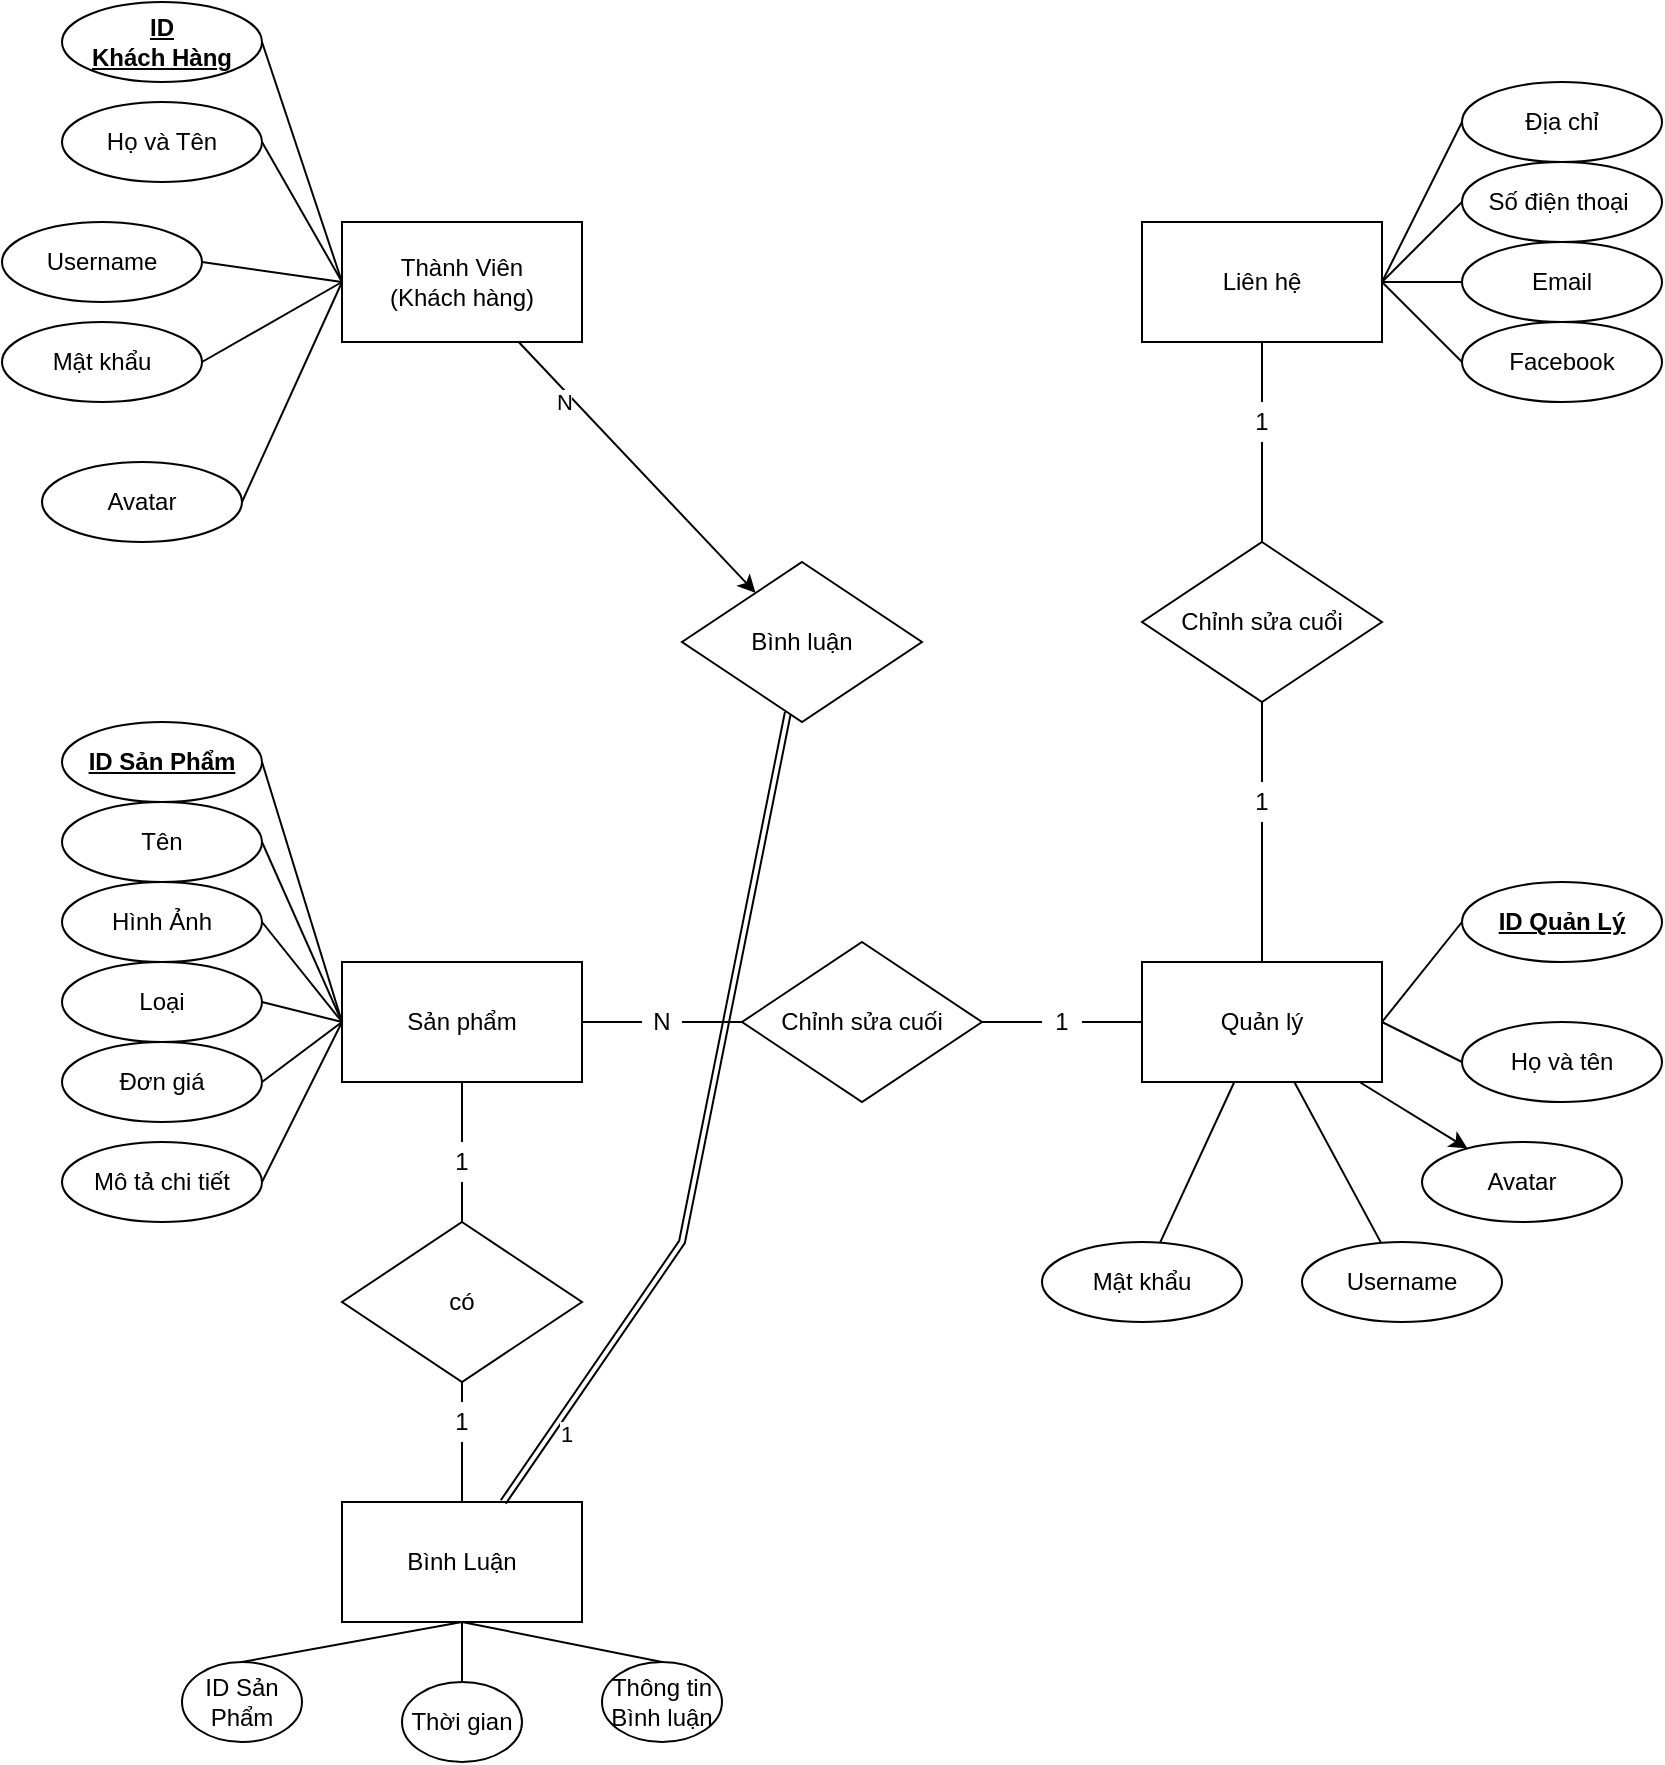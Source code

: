 <mxfile version="14.7.4" type="device"><diagram id="R2lEEEUBdFMjLlhIrx00" name="Page-1"><mxGraphModel dx="2128" dy="547" grid="1" gridSize="10" guides="1" tooltips="1" connect="1" arrows="1" fold="1" page="1" pageScale="1" pageWidth="850" pageHeight="1100" math="0" shadow="0" extFonts="Permanent Marker^https://fonts.googleapis.com/css?family=Permanent+Marker"><root><mxCell id="0"/><mxCell id="1" parent="0"/><mxCell id="H1zga3iatdKGYuslERDc-17" style="edgeStyle=none;rounded=0;orthogonalLoop=1;jettySize=auto;html=1;" edge="1" parent="1" source="VKq40Mh_r0XaEi5SrxX2-2" target="H1zga3iatdKGYuslERDc-16"><mxGeometry relative="1" as="geometry"/></mxCell><mxCell id="H1zga3iatdKGYuslERDc-19" value="N" style="edgeLabel;html=1;align=center;verticalAlign=middle;resizable=0;points=[];" vertex="1" connectable="0" parent="H1zga3iatdKGYuslERDc-17"><mxGeometry x="-0.7" y="3" relative="1" as="geometry"><mxPoint x="2" y="13" as="offset"/></mxGeometry></mxCell><mxCell id="VKq40Mh_r0XaEi5SrxX2-2" value="Thành Viên &lt;br&gt;(Khách hàng)" style="rounded=0;whiteSpace=wrap;html=1;gradientColor=none;" parent="1" vertex="1"><mxGeometry x="160" y="160" width="120" height="60" as="geometry"/></mxCell><mxCell id="H1zga3iatdKGYuslERDc-22" style="edgeStyle=none;rounded=0;orthogonalLoop=1;jettySize=auto;html=1;" edge="1" parent="1" source="VKq40Mh_r0XaEi5SrxX2-3" target="H1zga3iatdKGYuslERDc-21"><mxGeometry relative="1" as="geometry"/></mxCell><mxCell id="VKq40Mh_r0XaEi5SrxX2-3" value="Quản lý" style="rounded=0;whiteSpace=wrap;html=1;gradientColor=none;" parent="1" vertex="1"><mxGeometry x="560" y="530" width="120" height="60" as="geometry"/></mxCell><mxCell id="VKq40Mh_r0XaEi5SrxX2-4" value="Sản phẩm" style="rounded=0;whiteSpace=wrap;html=1;gradientColor=none;" parent="1" vertex="1"><mxGeometry x="160" y="530" width="120" height="60" as="geometry"/></mxCell><mxCell id="VKq40Mh_r0XaEi5SrxX2-5" value="Liên hệ" style="rounded=0;whiteSpace=wrap;html=1;gradientColor=none;" parent="1" vertex="1"><mxGeometry x="560" y="160" width="120" height="60" as="geometry"/></mxCell><mxCell id="VKq40Mh_r0XaEi5SrxX2-6" value="&lt;b&gt;&lt;u&gt;&lt;font style=&quot;font-size: 12px&quot;&gt;ID &lt;br&gt;Khách Hàng&lt;/font&gt;&lt;/u&gt;&lt;/b&gt;" style="ellipse;whiteSpace=wrap;html=1;gradientColor=none;" parent="1" vertex="1"><mxGeometry x="20" y="50" width="100" height="40" as="geometry"/></mxCell><mxCell id="VKq40Mh_r0XaEi5SrxX2-8" value="Họ và Tên" style="ellipse;whiteSpace=wrap;html=1;gradientColor=none;" parent="1" vertex="1"><mxGeometry x="20" y="100" width="100" height="40" as="geometry"/></mxCell><mxCell id="VKq40Mh_r0XaEi5SrxX2-14" value="Username" style="ellipse;whiteSpace=wrap;html=1;gradientColor=none;" parent="1" vertex="1"><mxGeometry x="-10" y="160" width="100" height="40" as="geometry"/></mxCell><mxCell id="VKq40Mh_r0XaEi5SrxX2-15" value="Mật khẩu" style="ellipse;whiteSpace=wrap;html=1;gradientColor=none;" parent="1" vertex="1"><mxGeometry x="-10" y="210" width="100" height="40" as="geometry"/></mxCell><mxCell id="VKq40Mh_r0XaEi5SrxX2-20" value="" style="endArrow=none;html=1;exitX=1;exitY=0.5;exitDx=0;exitDy=0;entryX=0;entryY=0.5;entryDx=0;entryDy=0;" parent="1" source="VKq40Mh_r0XaEi5SrxX2-15" target="VKq40Mh_r0XaEi5SrxX2-2" edge="1"><mxGeometry width="50" height="50" relative="1" as="geometry"><mxPoint x="400" y="290" as="sourcePoint"/><mxPoint x="450" y="240" as="targetPoint"/></mxGeometry></mxCell><mxCell id="VKq40Mh_r0XaEi5SrxX2-21" value="" style="endArrow=none;html=1;exitX=1;exitY=0.5;exitDx=0;exitDy=0;entryX=0;entryY=0.5;entryDx=0;entryDy=0;" parent="1" source="VKq40Mh_r0XaEi5SrxX2-14" target="VKq40Mh_r0XaEi5SrxX2-2" edge="1"><mxGeometry width="50" height="50" relative="1" as="geometry"><mxPoint x="400" y="290" as="sourcePoint"/><mxPoint x="450" y="240" as="targetPoint"/></mxGeometry></mxCell><mxCell id="VKq40Mh_r0XaEi5SrxX2-24" value="" style="endArrow=none;html=1;exitX=0;exitY=0.5;exitDx=0;exitDy=0;entryX=1;entryY=0.5;entryDx=0;entryDy=0;" parent="1" source="VKq40Mh_r0XaEi5SrxX2-2" target="VKq40Mh_r0XaEi5SrxX2-8" edge="1"><mxGeometry width="50" height="50" relative="1" as="geometry"><mxPoint x="400" y="290" as="sourcePoint"/><mxPoint x="450" y="240" as="targetPoint"/></mxGeometry></mxCell><mxCell id="VKq40Mh_r0XaEi5SrxX2-25" value="" style="endArrow=none;html=1;exitX=0;exitY=0.5;exitDx=0;exitDy=0;entryX=1;entryY=0.5;entryDx=0;entryDy=0;" parent="1" source="VKq40Mh_r0XaEi5SrxX2-2" target="VKq40Mh_r0XaEi5SrxX2-6" edge="1"><mxGeometry width="50" height="50" relative="1" as="geometry"><mxPoint x="400" y="290" as="sourcePoint"/><mxPoint x="450" y="240" as="targetPoint"/></mxGeometry></mxCell><mxCell id="VKq40Mh_r0XaEi5SrxX2-30" value="&lt;b&gt;&lt;u&gt;ID Sản Phẩm&lt;/u&gt;&lt;/b&gt;" style="ellipse;whiteSpace=wrap;html=1;gradientColor=none;" parent="1" vertex="1"><mxGeometry x="20" y="410" width="100" height="40" as="geometry"/></mxCell><mxCell id="VKq40Mh_r0XaEi5SrxX2-31" value="Tên" style="ellipse;whiteSpace=wrap;html=1;gradientColor=none;" parent="1" vertex="1"><mxGeometry x="20" y="450" width="100" height="40" as="geometry"/></mxCell><mxCell id="VKq40Mh_r0XaEi5SrxX2-32" value="Avatar" style="ellipse;whiteSpace=wrap;html=1;gradientColor=none;" parent="1" vertex="1"><mxGeometry x="10" y="280" width="100" height="40" as="geometry"/></mxCell><mxCell id="VKq40Mh_r0XaEi5SrxX2-33" value="" style="endArrow=none;html=1;exitX=1;exitY=0.5;exitDx=0;exitDy=0;entryX=0;entryY=0.5;entryDx=0;entryDy=0;" parent="1" source="VKq40Mh_r0XaEi5SrxX2-32" target="VKq40Mh_r0XaEi5SrxX2-2" edge="1"><mxGeometry width="50" height="50" relative="1" as="geometry"><mxPoint x="400" y="290" as="sourcePoint"/><mxPoint x="450" y="240" as="targetPoint"/></mxGeometry></mxCell><mxCell id="VKq40Mh_r0XaEi5SrxX2-34" value="Hình Ảnh&lt;span style=&quot;color: rgba(0 , 0 , 0 , 0) ; font-family: monospace ; font-size: 0px&quot;&gt;%3CmxGraphModel%3E%3Croot%3E%3CmxCell%20id%3D%220%22%2F%3E%3CmxCell%20id%3D%221%22%20parent%3D%220%22%2F%3E%3CmxCell%20id%3D%222%22%20value%3D%22T%C3%AAn%22%20style%3D%22ellipse%3BwhiteSpace%3Dwrap%3Bhtml%3D1%3BgradientColor%3Dnone%3B%22%20vertex%3D%221%22%20parent%3D%221%22%3E%3CmxGeometry%20x%3D%2220%22%20y%3D%22440%22%20width%3D%22100%22%20height%3D%2240%22%20as%3D%22geometry%22%2F%3E%3C%2FmxCell%3E%3C%2Froot%3E%3C%2FmxGraphModel%3E&lt;/span&gt;" style="ellipse;whiteSpace=wrap;html=1;gradientColor=none;" parent="1" vertex="1"><mxGeometry x="20" y="490" width="100" height="40" as="geometry"/></mxCell><mxCell id="VKq40Mh_r0XaEi5SrxX2-35" value="Loại" style="ellipse;whiteSpace=wrap;html=1;gradientColor=none;" parent="1" vertex="1"><mxGeometry x="20" y="530" width="100" height="40" as="geometry"/></mxCell><mxCell id="VKq40Mh_r0XaEi5SrxX2-36" value="Đơn giá" style="ellipse;whiteSpace=wrap;html=1;gradientColor=none;" parent="1" vertex="1"><mxGeometry x="20" y="570" width="100" height="40" as="geometry"/></mxCell><mxCell id="VKq40Mh_r0XaEi5SrxX2-38" value="Mô tả chi tiết" style="ellipse;whiteSpace=wrap;html=1;gradientColor=none;" parent="1" vertex="1"><mxGeometry x="20" y="620" width="100" height="40" as="geometry"/></mxCell><mxCell id="VKq40Mh_r0XaEi5SrxX2-39" value="" style="endArrow=none;html=1;entryX=1;entryY=0.5;entryDx=0;entryDy=0;exitX=0;exitY=0.5;exitDx=0;exitDy=0;" parent="1" source="VKq40Mh_r0XaEi5SrxX2-4" target="VKq40Mh_r0XaEi5SrxX2-30" edge="1"><mxGeometry width="50" height="50" relative="1" as="geometry"><mxPoint x="400" y="610" as="sourcePoint"/><mxPoint x="450" y="560" as="targetPoint"/></mxGeometry></mxCell><mxCell id="VKq40Mh_r0XaEi5SrxX2-40" value="" style="endArrow=none;html=1;exitX=0;exitY=0.5;exitDx=0;exitDy=0;entryX=1;entryY=0.5;entryDx=0;entryDy=0;" parent="1" source="VKq40Mh_r0XaEi5SrxX2-4" target="VKq40Mh_r0XaEi5SrxX2-31" edge="1"><mxGeometry width="50" height="50" relative="1" as="geometry"><mxPoint x="400" y="610" as="sourcePoint"/><mxPoint x="450" y="560" as="targetPoint"/></mxGeometry></mxCell><mxCell id="VKq40Mh_r0XaEi5SrxX2-41" value="" style="endArrow=none;html=1;exitX=0;exitY=0.5;exitDx=0;exitDy=0;entryX=1;entryY=0.5;entryDx=0;entryDy=0;" parent="1" source="VKq40Mh_r0XaEi5SrxX2-4" target="VKq40Mh_r0XaEi5SrxX2-34" edge="1"><mxGeometry width="50" height="50" relative="1" as="geometry"><mxPoint x="400" y="610" as="sourcePoint"/><mxPoint x="450" y="560" as="targetPoint"/></mxGeometry></mxCell><mxCell id="VKq40Mh_r0XaEi5SrxX2-42" value="" style="endArrow=none;html=1;exitX=0;exitY=0.5;exitDx=0;exitDy=0;entryX=1;entryY=0.5;entryDx=0;entryDy=0;" parent="1" source="VKq40Mh_r0XaEi5SrxX2-4" target="VKq40Mh_r0XaEi5SrxX2-35" edge="1"><mxGeometry width="50" height="50" relative="1" as="geometry"><mxPoint x="400" y="610" as="sourcePoint"/><mxPoint x="450" y="560" as="targetPoint"/></mxGeometry></mxCell><mxCell id="VKq40Mh_r0XaEi5SrxX2-43" value="" style="endArrow=none;html=1;exitX=0;exitY=0.5;exitDx=0;exitDy=0;entryX=1;entryY=0.5;entryDx=0;entryDy=0;" parent="1" source="VKq40Mh_r0XaEi5SrxX2-4" target="VKq40Mh_r0XaEi5SrxX2-36" edge="1"><mxGeometry width="50" height="50" relative="1" as="geometry"><mxPoint x="400" y="610" as="sourcePoint"/><mxPoint x="450" y="560" as="targetPoint"/></mxGeometry></mxCell><mxCell id="VKq40Mh_r0XaEi5SrxX2-45" value="" style="endArrow=none;html=1;entryX=0;entryY=0.5;entryDx=0;entryDy=0;exitX=1;exitY=0.5;exitDx=0;exitDy=0;" parent="1" source="VKq40Mh_r0XaEi5SrxX2-38" target="VKq40Mh_r0XaEi5SrxX2-4" edge="1"><mxGeometry width="50" height="50" relative="1" as="geometry"><mxPoint x="400" y="610" as="sourcePoint"/><mxPoint x="450" y="560" as="targetPoint"/></mxGeometry></mxCell><mxCell id="VKq40Mh_r0XaEi5SrxX2-53" value="&lt;b&gt;&lt;u&gt;ID Quản Lý&lt;/u&gt;&lt;/b&gt;" style="ellipse;whiteSpace=wrap;html=1;gradientColor=none;" parent="1" vertex="1"><mxGeometry x="720" y="490" width="100" height="40" as="geometry"/></mxCell><mxCell id="VKq40Mh_r0XaEi5SrxX2-54" value="Họ và tên" style="ellipse;whiteSpace=wrap;html=1;gradientColor=none;" parent="1" vertex="1"><mxGeometry x="720" y="560" width="100" height="40" as="geometry"/></mxCell><mxCell id="VKq40Mh_r0XaEi5SrxX2-56" value="" style="endArrow=none;html=1;strokeColor=#000000;entryX=0;entryY=0.5;entryDx=0;entryDy=0;exitX=1;exitY=0.5;exitDx=0;exitDy=0;" parent="1" source="VKq40Mh_r0XaEi5SrxX2-3" target="VKq40Mh_r0XaEi5SrxX2-53" edge="1"><mxGeometry width="50" height="50" relative="1" as="geometry"><mxPoint x="400" y="640" as="sourcePoint"/><mxPoint x="450" y="590" as="targetPoint"/></mxGeometry></mxCell><mxCell id="VKq40Mh_r0XaEi5SrxX2-57" value="" style="endArrow=none;html=1;strokeColor=#000000;entryX=0;entryY=0.5;entryDx=0;entryDy=0;exitX=1;exitY=0.5;exitDx=0;exitDy=0;" parent="1" source="VKq40Mh_r0XaEi5SrxX2-3" target="VKq40Mh_r0XaEi5SrxX2-54" edge="1"><mxGeometry width="50" height="50" relative="1" as="geometry"><mxPoint x="400" y="640" as="sourcePoint"/><mxPoint x="450" y="590" as="targetPoint"/></mxGeometry></mxCell><mxCell id="VKq40Mh_r0XaEi5SrxX2-68" value="Chỉnh sửa cuối" style="rhombus;whiteSpace=wrap;html=1;gradientColor=none;" parent="1" vertex="1"><mxGeometry x="360" y="520" width="120" height="80" as="geometry"/></mxCell><mxCell id="VKq40Mh_r0XaEi5SrxX2-69" value="" style="endArrow=none;html=1;strokeColor=#000000;exitX=0;exitY=0.5;exitDx=0;exitDy=0;entryX=1;entryY=0.5;entryDx=0;entryDy=0;startArrow=none;" parent="1" source="VKq40Mh_r0XaEi5SrxX2-129" target="VKq40Mh_r0XaEi5SrxX2-4" edge="1"><mxGeometry width="50" height="50" relative="1" as="geometry"><mxPoint x="400" y="590" as="sourcePoint"/><mxPoint x="450" y="540" as="targetPoint"/></mxGeometry></mxCell><mxCell id="VKq40Mh_r0XaEi5SrxX2-70" value="" style="endArrow=none;html=1;strokeColor=#000000;entryX=0;entryY=0.5;entryDx=0;entryDy=0;exitX=1;exitY=0.5;exitDx=0;exitDy=0;startArrow=none;" parent="1" source="VKq40Mh_r0XaEi5SrxX2-127" target="VKq40Mh_r0XaEi5SrxX2-3" edge="1"><mxGeometry width="50" height="50" relative="1" as="geometry"><mxPoint x="400" y="590" as="sourcePoint"/><mxPoint x="450" y="540" as="targetPoint"/></mxGeometry></mxCell><mxCell id="VKq40Mh_r0XaEi5SrxX2-74" value="Địa chỉ" style="ellipse;whiteSpace=wrap;html=1;gradientColor=none;" parent="1" vertex="1"><mxGeometry x="720" y="90" width="100" height="40" as="geometry"/></mxCell><mxCell id="VKq40Mh_r0XaEi5SrxX2-75" value="Số điện thoại&amp;nbsp;" style="ellipse;whiteSpace=wrap;html=1;gradientColor=none;" parent="1" vertex="1"><mxGeometry x="720" y="130" width="100" height="40" as="geometry"/></mxCell><mxCell id="VKq40Mh_r0XaEi5SrxX2-76" value="Email" style="ellipse;whiteSpace=wrap;html=1;gradientColor=none;" parent="1" vertex="1"><mxGeometry x="720" y="170" width="100" height="40" as="geometry"/></mxCell><mxCell id="VKq40Mh_r0XaEi5SrxX2-77" value="Facebook" style="ellipse;whiteSpace=wrap;html=1;gradientColor=none;" parent="1" vertex="1"><mxGeometry x="720" y="210" width="100" height="40" as="geometry"/></mxCell><mxCell id="VKq40Mh_r0XaEi5SrxX2-79" value="" style="endArrow=none;html=1;strokeColor=#000000;entryX=0;entryY=0.5;entryDx=0;entryDy=0;exitX=1;exitY=0.5;exitDx=0;exitDy=0;" parent="1" source="VKq40Mh_r0XaEi5SrxX2-5" target="VKq40Mh_r0XaEi5SrxX2-74" edge="1"><mxGeometry width="50" height="50" relative="1" as="geometry"><mxPoint x="400" y="320" as="sourcePoint"/><mxPoint x="450" y="270" as="targetPoint"/></mxGeometry></mxCell><mxCell id="VKq40Mh_r0XaEi5SrxX2-83" value="" style="endArrow=none;html=1;strokeColor=#000000;entryX=0;entryY=0.5;entryDx=0;entryDy=0;exitX=1;exitY=0.5;exitDx=0;exitDy=0;" parent="1" source="VKq40Mh_r0XaEi5SrxX2-5" target="VKq40Mh_r0XaEi5SrxX2-75" edge="1"><mxGeometry width="50" height="50" relative="1" as="geometry"><mxPoint x="400" y="320" as="sourcePoint"/><mxPoint x="450" y="270" as="targetPoint"/></mxGeometry></mxCell><mxCell id="VKq40Mh_r0XaEi5SrxX2-84" value="" style="endArrow=none;html=1;strokeColor=#000000;entryX=0;entryY=0.5;entryDx=0;entryDy=0;exitX=1;exitY=0.5;exitDx=0;exitDy=0;" parent="1" source="VKq40Mh_r0XaEi5SrxX2-5" target="VKq40Mh_r0XaEi5SrxX2-76" edge="1"><mxGeometry width="50" height="50" relative="1" as="geometry"><mxPoint x="400" y="320" as="sourcePoint"/><mxPoint x="450" y="270" as="targetPoint"/></mxGeometry></mxCell><mxCell id="VKq40Mh_r0XaEi5SrxX2-85" value="" style="endArrow=none;html=1;strokeColor=#000000;entryX=0;entryY=0.5;entryDx=0;entryDy=0;exitX=1;exitY=0.5;exitDx=0;exitDy=0;" parent="1" source="VKq40Mh_r0XaEi5SrxX2-5" target="VKq40Mh_r0XaEi5SrxX2-77" edge="1"><mxGeometry width="50" height="50" relative="1" as="geometry"><mxPoint x="400" y="320" as="sourcePoint"/><mxPoint x="450" y="270" as="targetPoint"/></mxGeometry></mxCell><mxCell id="VKq40Mh_r0XaEi5SrxX2-88" value="Bình Luận" style="rounded=0;whiteSpace=wrap;html=1;gradientColor=none;" parent="1" vertex="1"><mxGeometry x="160" y="800" width="120" height="60" as="geometry"/></mxCell><mxCell id="VKq40Mh_r0XaEi5SrxX2-89" value="có" style="rhombus;whiteSpace=wrap;html=1;gradientColor=none;" parent="1" vertex="1"><mxGeometry x="160" y="660" width="120" height="80" as="geometry"/></mxCell><mxCell id="VKq40Mh_r0XaEi5SrxX2-90" value="" style="endArrow=none;html=1;strokeColor=#000000;entryX=0.5;entryY=1;entryDx=0;entryDy=0;exitX=0.5;exitY=0;exitDx=0;exitDy=0;" parent="1" source="VKq40Mh_r0XaEi5SrxX2-89" target="VKq40Mh_r0XaEi5SrxX2-110" edge="1"><mxGeometry width="50" height="50" relative="1" as="geometry"><mxPoint x="400" y="630" as="sourcePoint"/><mxPoint x="450" y="580" as="targetPoint"/></mxGeometry></mxCell><mxCell id="VKq40Mh_r0XaEi5SrxX2-94" value="ID Sản Phẩm" style="ellipse;whiteSpace=wrap;html=1;gradientColor=none;" parent="1" vertex="1"><mxGeometry x="80" y="880" width="60" height="40" as="geometry"/></mxCell><mxCell id="VKq40Mh_r0XaEi5SrxX2-99" value="Thời gian" style="ellipse;whiteSpace=wrap;html=1;gradientColor=none;" parent="1" vertex="1"><mxGeometry x="190" y="890" width="60" height="40" as="geometry"/></mxCell><mxCell id="VKq40Mh_r0XaEi5SrxX2-100" value="Thông tin Bình luận" style="ellipse;whiteSpace=wrap;html=1;gradientColor=none;" parent="1" vertex="1"><mxGeometry x="290" y="880" width="60" height="40" as="geometry"/></mxCell><mxCell id="VKq40Mh_r0XaEi5SrxX2-102" value="" style="endArrow=none;html=1;strokeColor=#000000;exitX=0.5;exitY=0;exitDx=0;exitDy=0;" parent="1" source="VKq40Mh_r0XaEi5SrxX2-94" edge="1"><mxGeometry width="50" height="50" relative="1" as="geometry"><mxPoint x="100" y="890" as="sourcePoint"/><mxPoint x="220" y="860" as="targetPoint"/></mxGeometry></mxCell><mxCell id="VKq40Mh_r0XaEi5SrxX2-105" value="" style="endArrow=none;html=1;strokeColor=#000000;exitX=0.5;exitY=1;exitDx=0;exitDy=0;entryX=0.5;entryY=0;entryDx=0;entryDy=0;" parent="1" source="VKq40Mh_r0XaEi5SrxX2-88" target="VKq40Mh_r0XaEi5SrxX2-99" edge="1"><mxGeometry width="50" height="50" relative="1" as="geometry"><mxPoint x="180" y="910" as="sourcePoint"/><mxPoint x="250" y="890" as="targetPoint"/></mxGeometry></mxCell><mxCell id="VKq40Mh_r0XaEi5SrxX2-106" value="" style="endArrow=none;html=1;strokeColor=#000000;exitX=0.5;exitY=1;exitDx=0;exitDy=0;entryX=0.5;entryY=0;entryDx=0;entryDy=0;" parent="1" source="VKq40Mh_r0XaEi5SrxX2-88" target="VKq40Mh_r0XaEi5SrxX2-100" edge="1"><mxGeometry width="50" height="50" relative="1" as="geometry"><mxPoint x="190" y="920" as="sourcePoint"/><mxPoint x="260" y="900" as="targetPoint"/></mxGeometry></mxCell><mxCell id="VKq40Mh_r0XaEi5SrxX2-107" value="Chỉnh sửa cuổi" style="rhombus;whiteSpace=wrap;html=1;gradientColor=none;" parent="1" vertex="1"><mxGeometry x="560" y="320" width="120" height="80" as="geometry"/></mxCell><mxCell id="VKq40Mh_r0XaEi5SrxX2-108" value="" style="endArrow=none;html=1;strokeColor=#000000;entryX=0.5;entryY=1;entryDx=0;entryDy=0;exitX=0.5;exitY=0;exitDx=0;exitDy=0;" parent="1" source="VKq40Mh_r0XaEi5SrxX2-107" target="VKq40Mh_r0XaEi5SrxX2-123" edge="1"><mxGeometry width="50" height="50" relative="1" as="geometry"><mxPoint x="400" y="320" as="sourcePoint"/><mxPoint x="450" y="270" as="targetPoint"/></mxGeometry></mxCell><mxCell id="VKq40Mh_r0XaEi5SrxX2-109" value="" style="endArrow=none;html=1;strokeColor=#000000;entryX=0.5;entryY=1;entryDx=0;entryDy=0;exitX=0.5;exitY=0;exitDx=0;exitDy=0;" parent="1" source="VKq40Mh_r0XaEi5SrxX2-3" target="VKq40Mh_r0XaEi5SrxX2-125" edge="1"><mxGeometry width="50" height="50" relative="1" as="geometry"><mxPoint x="400" y="320" as="sourcePoint"/><mxPoint x="450" y="270" as="targetPoint"/></mxGeometry></mxCell><mxCell id="VKq40Mh_r0XaEi5SrxX2-113" style="edgeStyle=orthogonalEdgeStyle;rounded=1;orthogonalLoop=1;jettySize=auto;html=1;exitX=0.5;exitY=0;exitDx=0;exitDy=0;entryX=0.5;entryY=1;entryDx=0;entryDy=0;strokeColor=#000000;endArrow=none;endFill=0;" parent="1" source="VKq40Mh_r0XaEi5SrxX2-110" target="VKq40Mh_r0XaEi5SrxX2-4" edge="1"><mxGeometry relative="1" as="geometry"/></mxCell><mxCell id="VKq40Mh_r0XaEi5SrxX2-110" value="1" style="text;html=1;strokeColor=none;fillColor=none;align=center;verticalAlign=middle;whiteSpace=wrap;rounded=0;" parent="1" vertex="1"><mxGeometry x="200" y="620" width="40" height="20" as="geometry"/></mxCell><mxCell id="VKq40Mh_r0XaEi5SrxX2-114" value="" style="endArrow=none;html=1;strokeColor=#000000;entryX=0.5;entryY=1;entryDx=0;entryDy=0;" parent="1" target="VKq40Mh_r0XaEi5SrxX2-116" edge="1"><mxGeometry width="50" height="50" relative="1" as="geometry"><mxPoint x="220" y="800" as="sourcePoint"/><mxPoint x="450" y="730" as="targetPoint"/></mxGeometry></mxCell><mxCell id="VKq40Mh_r0XaEi5SrxX2-115" style="edgeStyle=orthogonalEdgeStyle;rounded=1;orthogonalLoop=1;jettySize=auto;html=1;exitX=0.5;exitY=0;exitDx=0;exitDy=0;entryX=0.5;entryY=1;entryDx=0;entryDy=0;strokeColor=#000000;endArrow=none;endFill=0;" parent="1" source="VKq40Mh_r0XaEi5SrxX2-116" edge="1"><mxGeometry relative="1" as="geometry"><mxPoint x="220" y="740" as="targetPoint"/></mxGeometry></mxCell><mxCell id="VKq40Mh_r0XaEi5SrxX2-116" value="1" style="text;html=1;strokeColor=none;fillColor=none;align=center;verticalAlign=middle;whiteSpace=wrap;rounded=0;" parent="1" vertex="1"><mxGeometry x="200" y="750" width="40" height="20" as="geometry"/></mxCell><mxCell id="VKq40Mh_r0XaEi5SrxX2-124" style="edgeStyle=orthogonalEdgeStyle;rounded=1;orthogonalLoop=1;jettySize=auto;html=1;exitX=0.5;exitY=0;exitDx=0;exitDy=0;entryX=0.5;entryY=1;entryDx=0;entryDy=0;endArrow=none;endFill=0;strokeColor=#000000;" parent="1" source="VKq40Mh_r0XaEi5SrxX2-123" target="VKq40Mh_r0XaEi5SrxX2-5" edge="1"><mxGeometry relative="1" as="geometry"/></mxCell><mxCell id="VKq40Mh_r0XaEi5SrxX2-123" value="1" style="text;html=1;strokeColor=none;fillColor=none;align=center;verticalAlign=middle;whiteSpace=wrap;rounded=0;" parent="1" vertex="1"><mxGeometry x="600" y="250" width="40" height="20" as="geometry"/></mxCell><mxCell id="VKq40Mh_r0XaEi5SrxX2-126" style="edgeStyle=orthogonalEdgeStyle;rounded=1;orthogonalLoop=1;jettySize=auto;html=1;exitX=0.5;exitY=0;exitDx=0;exitDy=0;entryX=0.5;entryY=1;entryDx=0;entryDy=0;endArrow=none;endFill=0;strokeColor=#000000;" parent="1" source="VKq40Mh_r0XaEi5SrxX2-125" target="VKq40Mh_r0XaEi5SrxX2-107" edge="1"><mxGeometry relative="1" as="geometry"/></mxCell><mxCell id="VKq40Mh_r0XaEi5SrxX2-125" value="1" style="text;html=1;strokeColor=none;fillColor=none;align=center;verticalAlign=middle;whiteSpace=wrap;rounded=0;" parent="1" vertex="1"><mxGeometry x="600" y="440" width="40" height="20" as="geometry"/></mxCell><mxCell id="VKq40Mh_r0XaEi5SrxX2-127" value="1" style="text;html=1;strokeColor=none;fillColor=none;align=center;verticalAlign=middle;whiteSpace=wrap;rounded=0;" parent="1" vertex="1"><mxGeometry x="510" y="550" width="20" height="20" as="geometry"/></mxCell><mxCell id="VKq40Mh_r0XaEi5SrxX2-128" value="" style="endArrow=none;html=1;strokeColor=#000000;entryX=0;entryY=0.5;entryDx=0;entryDy=0;exitX=1;exitY=0.5;exitDx=0;exitDy=0;" parent="1" source="VKq40Mh_r0XaEi5SrxX2-68" target="VKq40Mh_r0XaEi5SrxX2-127" edge="1"><mxGeometry width="50" height="50" relative="1" as="geometry"><mxPoint x="480" y="560" as="sourcePoint"/><mxPoint x="560" y="560" as="targetPoint"/></mxGeometry></mxCell><mxCell id="VKq40Mh_r0XaEi5SrxX2-129" value="N" style="text;html=1;strokeColor=none;fillColor=none;align=center;verticalAlign=middle;whiteSpace=wrap;rounded=0;" parent="1" vertex="1"><mxGeometry x="310" y="550" width="20" height="20" as="geometry"/></mxCell><mxCell id="VKq40Mh_r0XaEi5SrxX2-130" value="" style="endArrow=none;html=1;strokeColor=#000000;exitX=0;exitY=0.5;exitDx=0;exitDy=0;entryX=1;entryY=0.5;entryDx=0;entryDy=0;" parent="1" source="VKq40Mh_r0XaEi5SrxX2-68" target="VKq40Mh_r0XaEi5SrxX2-129" edge="1"><mxGeometry width="50" height="50" relative="1" as="geometry"><mxPoint x="360" y="560" as="sourcePoint"/><mxPoint x="280" y="560" as="targetPoint"/></mxGeometry></mxCell><mxCell id="H1zga3iatdKGYuslERDc-2" value="Username" style="ellipse;whiteSpace=wrap;html=1;gradientColor=none;" vertex="1" parent="1"><mxGeometry x="640" y="670" width="100" height="40" as="geometry"/></mxCell><mxCell id="H1zga3iatdKGYuslERDc-4" value="" style="endArrow=none;html=1;strokeColor=#000000;" edge="1" parent="1" source="H1zga3iatdKGYuslERDc-2" target="VKq40Mh_r0XaEi5SrxX2-3"><mxGeometry width="50" height="50" relative="1" as="geometry"><mxPoint x="730" y="640" as="sourcePoint"/><mxPoint x="690" y="570" as="targetPoint"/></mxGeometry></mxCell><mxCell id="H1zga3iatdKGYuslERDc-5" value="" style="endArrow=none;html=1;strokeColor=#000000;" edge="1" parent="1" source="H1zga3iatdKGYuslERDc-6" target="VKq40Mh_r0XaEi5SrxX2-3"><mxGeometry width="50" height="50" relative="1" as="geometry"><mxPoint x="580" y="690" as="sourcePoint"/><mxPoint x="700" y="580" as="targetPoint"/></mxGeometry></mxCell><mxCell id="H1zga3iatdKGYuslERDc-6" value="Mật khẩu" style="ellipse;whiteSpace=wrap;html=1;gradientColor=none;" vertex="1" parent="1"><mxGeometry x="510" y="670" width="100" height="40" as="geometry"/></mxCell><mxCell id="H1zga3iatdKGYuslERDc-18" style="edgeStyle=none;rounded=0;orthogonalLoop=1;jettySize=auto;html=1;shape=link;width=-3;" edge="1" parent="1" source="H1zga3iatdKGYuslERDc-16" target="VKq40Mh_r0XaEi5SrxX2-88"><mxGeometry relative="1" as="geometry"><Array as="points"><mxPoint x="330" y="670"/></Array></mxGeometry></mxCell><mxCell id="H1zga3iatdKGYuslERDc-20" value="1" style="edgeLabel;html=1;align=center;verticalAlign=middle;resizable=0;points=[];" vertex="1" connectable="0" parent="H1zga3iatdKGYuslERDc-18"><mxGeometry x="0.785" y="6" relative="1" as="geometry"><mxPoint as="offset"/></mxGeometry></mxCell><mxCell id="H1zga3iatdKGYuslERDc-16" value="Bình luận" style="rhombus;whiteSpace=wrap;html=1;gradientColor=none;" vertex="1" parent="1"><mxGeometry x="330" y="330" width="120" height="80" as="geometry"/></mxCell><mxCell id="H1zga3iatdKGYuslERDc-21" value="Avatar" style="ellipse;whiteSpace=wrap;html=1;gradientColor=none;" vertex="1" parent="1"><mxGeometry x="700" y="620" width="100" height="40" as="geometry"/></mxCell></root></mxGraphModel></diagram></mxfile>